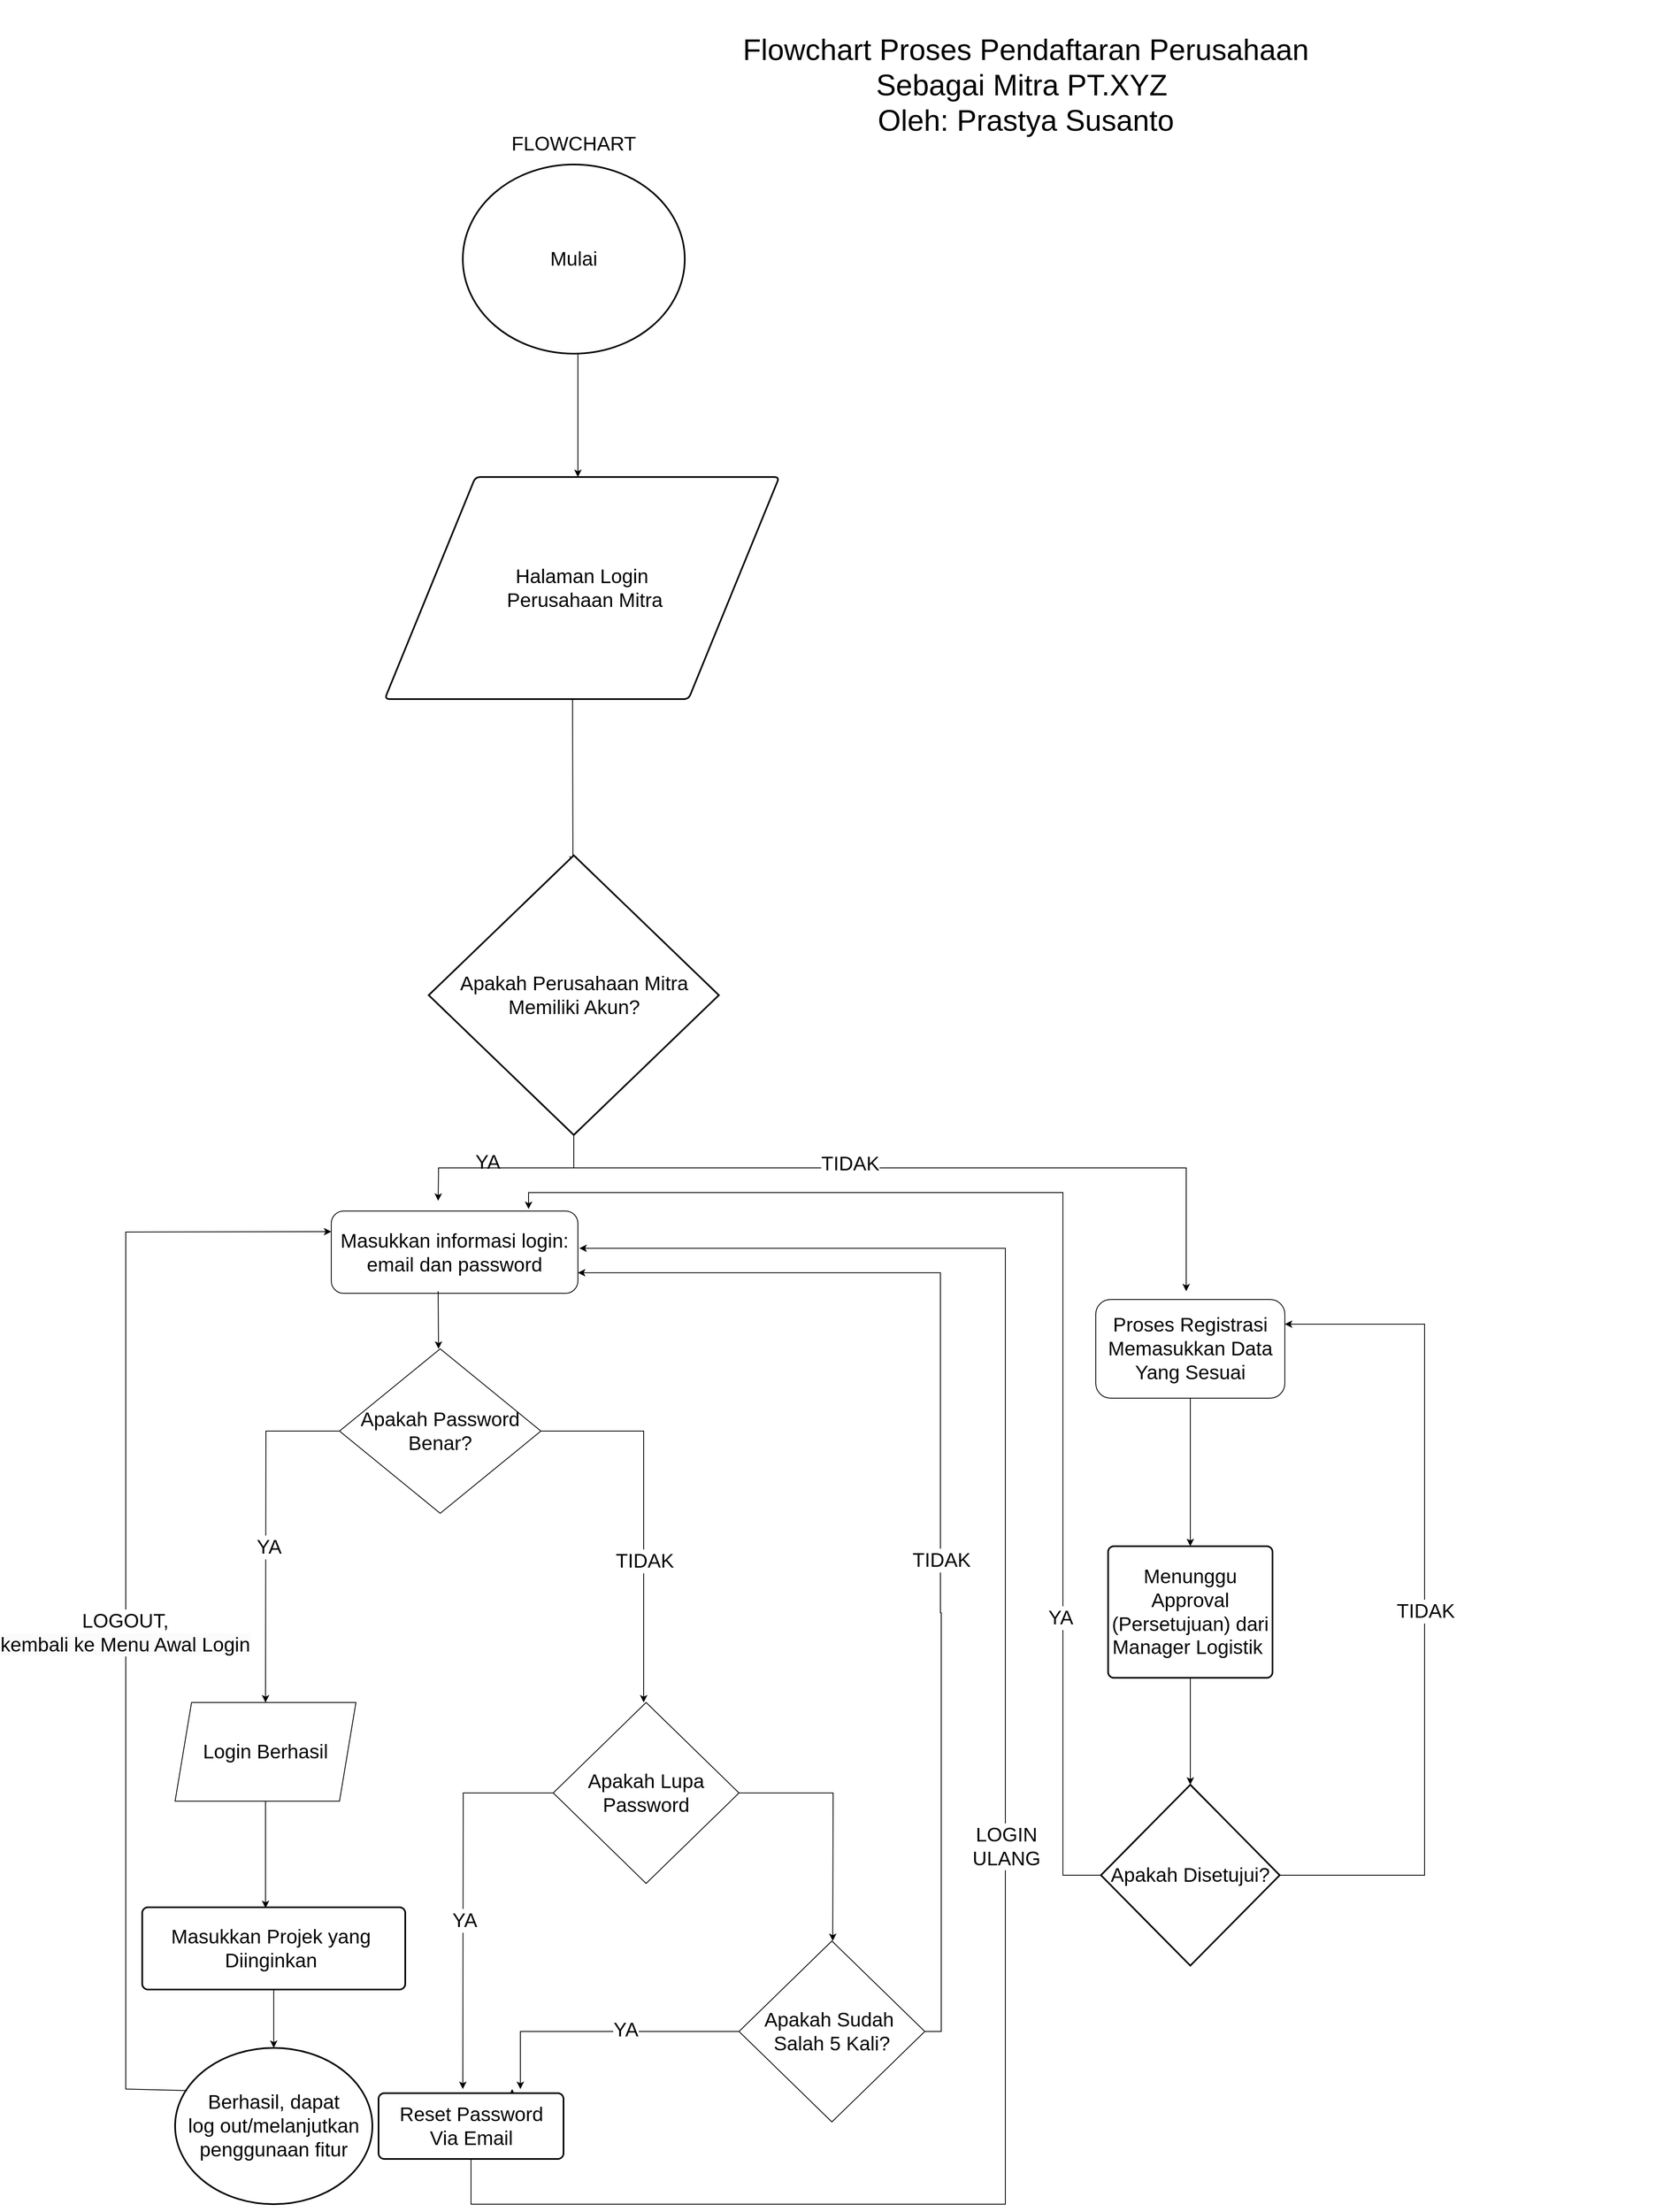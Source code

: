 <mxfile version="22.1.16" type="github">
  <diagram id="C5RBs43oDa-KdzZeNtuy" name="Page-1">
    <mxGraphModel dx="2927" dy="2213" grid="1" gridSize="10" guides="1" tooltips="1" connect="1" arrows="1" fold="1" page="1" pageScale="1" pageWidth="827" pageHeight="1169" math="0" shadow="0">
      <root>
        <mxCell id="WIyWlLk6GJQsqaUBKTNV-0" />
        <mxCell id="WIyWlLk6GJQsqaUBKTNV-1" parent="WIyWlLk6GJQsqaUBKTNV-0" />
        <mxCell id="j7wIYf2BwnpDg87sZHBd-4" style="edgeStyle=orthogonalEdgeStyle;rounded=0;orthogonalLoop=1;jettySize=auto;html=1;exitX=0.5;exitY=1;exitDx=0;exitDy=0;exitPerimeter=0;" edge="1" parent="WIyWlLk6GJQsqaUBKTNV-1">
          <mxGeometry relative="1" as="geometry">
            <mxPoint x="300" y="-570" as="targetPoint" />
            <mxPoint x="302.99" y="-720" as="sourcePoint" />
            <Array as="points">
              <mxPoint x="299.99" y="-719" />
              <mxPoint x="299.99" y="-370" />
            </Array>
          </mxGeometry>
        </mxCell>
        <mxCell id="j7wIYf2BwnpDg87sZHBd-0" value="&lt;font style=&quot;font-size: 24px;&quot;&gt;Mulai&lt;/font&gt;" style="strokeWidth=2;html=1;shape=mxgraph.flowchart.start_2;whiteSpace=wrap;" vertex="1" parent="WIyWlLk6GJQsqaUBKTNV-1">
          <mxGeometry x="160" y="-950" width="270" height="230" as="geometry" />
        </mxCell>
        <mxCell id="j7wIYf2BwnpDg87sZHBd-1" value="&lt;font style=&quot;&quot;&gt;&lt;font style=&quot;font-size: 36px;&quot;&gt;Flowchart Proses Pendaftaran Perusahaan&lt;br&gt;&amp;nbsp;Sebagai Mitra PT.XYZ&amp;nbsp;&amp;nbsp;&lt;br&gt;Oleh: Prastya Susanto&lt;br&gt;&lt;/font&gt;&lt;br&gt;&lt;/font&gt;" style="text;strokeColor=none;align=center;fillColor=none;html=1;verticalAlign=middle;whiteSpace=wrap;rounded=0;" vertex="1" parent="WIyWlLk6GJQsqaUBKTNV-1">
          <mxGeometry x="80" y="-1150" width="1530" height="220" as="geometry" />
        </mxCell>
        <mxCell id="j7wIYf2BwnpDg87sZHBd-5" value="&lt;font style=&quot;font-size: 24px;&quot;&gt;Halaman Login&lt;br&gt;&amp;nbsp;Perusahaan Mitra&lt;/font&gt;" style="shape=parallelogram;html=1;strokeWidth=2;perimeter=parallelogramPerimeter;whiteSpace=wrap;rounded=1;arcSize=12;size=0.23;" vertex="1" parent="WIyWlLk6GJQsqaUBKTNV-1">
          <mxGeometry x="65" y="-570" width="480" height="270" as="geometry" />
        </mxCell>
        <mxCell id="j7wIYf2BwnpDg87sZHBd-6" style="edgeStyle=orthogonalEdgeStyle;rounded=0;orthogonalLoop=1;jettySize=auto;html=1;exitX=0.5;exitY=1;exitDx=0;exitDy=0;exitPerimeter=0;" edge="1" parent="WIyWlLk6GJQsqaUBKTNV-1">
          <mxGeometry relative="1" as="geometry">
            <mxPoint x="293.98" y="-100" as="targetPoint" />
            <mxPoint x="296.48" y="-300" as="sourcePoint" />
            <Array as="points">
              <mxPoint x="293.48" y="-299" />
              <mxPoint x="293.48" y="50" />
            </Array>
          </mxGeometry>
        </mxCell>
        <mxCell id="j7wIYf2BwnpDg87sZHBd-52" style="edgeStyle=orthogonalEdgeStyle;rounded=0;orthogonalLoop=1;jettySize=auto;html=1;exitX=0.5;exitY=1;exitDx=0;exitDy=0;exitPerimeter=0;" edge="1" parent="WIyWlLk6GJQsqaUBKTNV-1" source="j7wIYf2BwnpDg87sZHBd-9">
          <mxGeometry relative="1" as="geometry">
            <mxPoint x="130" y="310" as="targetPoint" />
          </mxGeometry>
        </mxCell>
        <mxCell id="j7wIYf2BwnpDg87sZHBd-54" style="edgeStyle=orthogonalEdgeStyle;rounded=0;orthogonalLoop=1;jettySize=auto;html=1;exitX=0.5;exitY=1;exitDx=0;exitDy=0;exitPerimeter=0;" edge="1" parent="WIyWlLk6GJQsqaUBKTNV-1" source="j7wIYf2BwnpDg87sZHBd-9">
          <mxGeometry relative="1" as="geometry">
            <mxPoint x="1040" y="420" as="targetPoint" />
            <Array as="points">
              <mxPoint x="295" y="270" />
              <mxPoint x="1040" y="270" />
              <mxPoint x="1040" y="320" />
            </Array>
          </mxGeometry>
        </mxCell>
        <mxCell id="j7wIYf2BwnpDg87sZHBd-145" value="&lt;font style=&quot;font-size: 24px;&quot;&gt;TIDAK&lt;/font&gt;" style="edgeLabel;html=1;align=center;verticalAlign=middle;resizable=0;points=[];" vertex="1" connectable="0" parent="j7wIYf2BwnpDg87sZHBd-54">
          <mxGeometry x="-0.196" y="5" relative="1" as="geometry">
            <mxPoint as="offset" />
          </mxGeometry>
        </mxCell>
        <mxCell id="j7wIYf2BwnpDg87sZHBd-9" value="&lt;font style=&quot;font-size: 24px;&quot;&gt;Apakah Perusahaan Mitra Memiliki Akun?&lt;/font&gt;" style="strokeWidth=2;html=1;shape=mxgraph.flowchart.decision;whiteSpace=wrap;" vertex="1" parent="WIyWlLk6GJQsqaUBKTNV-1">
          <mxGeometry x="118.5" y="-110" width="353" height="340" as="geometry" />
        </mxCell>
        <mxCell id="j7wIYf2BwnpDg87sZHBd-32" value="&lt;font style=&quot;font-size: 24px;&quot;&gt;Masukkan informasi login: email dan password&lt;/font&gt;" style="rounded=1;whiteSpace=wrap;html=1;" vertex="1" parent="WIyWlLk6GJQsqaUBKTNV-1">
          <mxGeometry y="322.5" width="300" height="100" as="geometry" />
        </mxCell>
        <mxCell id="j7wIYf2BwnpDg87sZHBd-33" value="" style="endArrow=classic;html=1;rounded=0;" edge="1" parent="WIyWlLk6GJQsqaUBKTNV-1">
          <mxGeometry width="50" height="50" relative="1" as="geometry">
            <mxPoint x="130" y="420" as="sourcePoint" />
            <mxPoint x="130.45" y="490" as="targetPoint" />
          </mxGeometry>
        </mxCell>
        <mxCell id="j7wIYf2BwnpDg87sZHBd-87" style="edgeStyle=orthogonalEdgeStyle;rounded=0;orthogonalLoop=1;jettySize=auto;html=1;exitX=0.5;exitY=1;exitDx=0;exitDy=0;" edge="1" parent="WIyWlLk6GJQsqaUBKTNV-1" source="j7wIYf2BwnpDg87sZHBd-34">
          <mxGeometry relative="1" as="geometry">
            <mxPoint x="380" y="920" as="targetPoint" />
            <Array as="points">
              <mxPoint x="133" y="590" />
              <mxPoint x="380" y="590" />
              <mxPoint x="380" y="790" />
            </Array>
          </mxGeometry>
        </mxCell>
        <mxCell id="j7wIYf2BwnpDg87sZHBd-142" value="&lt;font style=&quot;font-size: 24px;&quot;&gt;TIDAK&lt;/font&gt;" style="edgeLabel;html=1;align=center;verticalAlign=middle;resizable=0;points=[];" vertex="1" connectable="0" parent="j7wIYf2BwnpDg87sZHBd-87">
          <mxGeometry x="0.49" y="1" relative="1" as="geometry">
            <mxPoint y="1" as="offset" />
          </mxGeometry>
        </mxCell>
        <mxCell id="j7wIYf2BwnpDg87sZHBd-95" style="edgeStyle=orthogonalEdgeStyle;rounded=0;orthogonalLoop=1;jettySize=auto;html=1;" edge="1" parent="WIyWlLk6GJQsqaUBKTNV-1" source="j7wIYf2BwnpDg87sZHBd-34">
          <mxGeometry relative="1" as="geometry">
            <mxPoint x="-80" y="920" as="targetPoint" />
          </mxGeometry>
        </mxCell>
        <mxCell id="j7wIYf2BwnpDg87sZHBd-143" value="&lt;font style=&quot;font-size: 24px;&quot;&gt;YA&lt;/font&gt;" style="edgeLabel;html=1;align=center;verticalAlign=middle;resizable=0;points=[];" vertex="1" connectable="0" parent="j7wIYf2BwnpDg87sZHBd-95">
          <mxGeometry x="0.097" y="3" relative="1" as="geometry">
            <mxPoint as="offset" />
          </mxGeometry>
        </mxCell>
        <mxCell id="j7wIYf2BwnpDg87sZHBd-34" value="&lt;font style=&quot;font-size: 24px;&quot;&gt;Apakah Password Benar?&lt;/font&gt;" style="rhombus;whiteSpace=wrap;html=1;" vertex="1" parent="WIyWlLk6GJQsqaUBKTNV-1">
          <mxGeometry x="10" y="490" width="245" height="200" as="geometry" />
        </mxCell>
        <mxCell id="j7wIYf2BwnpDg87sZHBd-66" style="edgeStyle=orthogonalEdgeStyle;rounded=0;orthogonalLoop=1;jettySize=auto;html=1;exitX=0.5;exitY=1;exitDx=0;exitDy=0;" edge="1" parent="WIyWlLk6GJQsqaUBKTNV-1" source="j7wIYf2BwnpDg87sZHBd-64">
          <mxGeometry relative="1" as="geometry">
            <mxPoint x="-80" y="1170" as="targetPoint" />
            <Array as="points">
              <mxPoint x="-80" y="1150" />
            </Array>
          </mxGeometry>
        </mxCell>
        <mxCell id="j7wIYf2BwnpDg87sZHBd-64" value="&lt;font style=&quot;font-size: 24px;&quot;&gt;Login Berhasil&lt;/font&gt;" style="shape=parallelogram;perimeter=parallelogramPerimeter;whiteSpace=wrap;html=1;fixedSize=1;" vertex="1" parent="WIyWlLk6GJQsqaUBKTNV-1">
          <mxGeometry x="-190" y="920" width="220" height="120" as="geometry" />
        </mxCell>
        <mxCell id="j7wIYf2BwnpDg87sZHBd-67" value="&lt;font style=&quot;font-size: 24px;&quot;&gt;Masukkan Projek yang&amp;nbsp;&lt;br&gt;Diinginkan&amp;nbsp;&lt;/font&gt;" style="rounded=1;whiteSpace=wrap;html=1;absoluteArcSize=1;arcSize=14;strokeWidth=2;" vertex="1" parent="WIyWlLk6GJQsqaUBKTNV-1">
          <mxGeometry x="-230" y="1169" width="320" height="100" as="geometry" />
        </mxCell>
        <mxCell id="j7wIYf2BwnpDg87sZHBd-71" value="&lt;font style=&quot;font-size: 24px;&quot;&gt;Berhasil, dapat &lt;br&gt;log out/melanjutkan penggunaan fitur&lt;/font&gt;" style="strokeWidth=2;html=1;shape=mxgraph.flowchart.start_2;whiteSpace=wrap;" vertex="1" parent="WIyWlLk6GJQsqaUBKTNV-1">
          <mxGeometry x="-190" y="1340" width="240" height="190" as="geometry" />
        </mxCell>
        <mxCell id="j7wIYf2BwnpDg87sZHBd-80" value="" style="endArrow=classic;html=1;rounded=0;entryX=0;entryY=0.25;entryDx=0;entryDy=0;exitX=0.061;exitY=0.273;exitDx=0;exitDy=0;exitPerimeter=0;" edge="1" parent="WIyWlLk6GJQsqaUBKTNV-1" source="j7wIYf2BwnpDg87sZHBd-71" target="j7wIYf2BwnpDg87sZHBd-32">
          <mxGeometry width="50" height="50" relative="1" as="geometry">
            <mxPoint x="-80" y="1410" as="sourcePoint" />
            <mxPoint x="-510" y="1060" as="targetPoint" />
            <Array as="points">
              <mxPoint x="-250" y="1390" />
              <mxPoint x="-250" y="348" />
            </Array>
          </mxGeometry>
        </mxCell>
        <mxCell id="j7wIYf2BwnpDg87sZHBd-144" value="&lt;font style=&quot;font-size: 24px;&quot;&gt;LOGOUT,&lt;br style=&quot;border-color: var(--border-color); background-color: rgb(251, 251, 251);&quot;&gt;&lt;span style=&quot;background-color: rgb(251, 251, 251);&quot;&gt;kembali ke Menu Awal Login&lt;/span&gt;&lt;/font&gt;" style="edgeLabel;html=1;align=center;verticalAlign=middle;resizable=0;points=[];" vertex="1" connectable="0" parent="j7wIYf2BwnpDg87sZHBd-80">
          <mxGeometry x="-0.08" y="1" relative="1" as="geometry">
            <mxPoint y="-1" as="offset" />
          </mxGeometry>
        </mxCell>
        <mxCell id="j7wIYf2BwnpDg87sZHBd-93" style="edgeStyle=orthogonalEdgeStyle;rounded=0;orthogonalLoop=1;jettySize=auto;html=1;exitX=0.5;exitY=1;exitDx=0;exitDy=0;entryX=0.5;entryY=0;entryDx=0;entryDy=0;entryPerimeter=0;" edge="1" parent="WIyWlLk6GJQsqaUBKTNV-1" source="j7wIYf2BwnpDg87sZHBd-67" target="j7wIYf2BwnpDg87sZHBd-71">
          <mxGeometry relative="1" as="geometry" />
        </mxCell>
        <mxCell id="j7wIYf2BwnpDg87sZHBd-101" value="" style="edgeStyle=orthogonalEdgeStyle;rounded=0;orthogonalLoop=1;jettySize=auto;html=1;" edge="1" parent="WIyWlLk6GJQsqaUBKTNV-1" source="j7wIYf2BwnpDg87sZHBd-98">
          <mxGeometry relative="1" as="geometry">
            <mxPoint x="160" y="1390" as="targetPoint" />
          </mxGeometry>
        </mxCell>
        <mxCell id="j7wIYf2BwnpDg87sZHBd-139" value="&lt;font style=&quot;font-size: 24px;&quot;&gt;YA&lt;/font&gt;" style="edgeLabel;html=1;align=center;verticalAlign=middle;resizable=0;points=[];" vertex="1" connectable="0" parent="j7wIYf2BwnpDg87sZHBd-101">
          <mxGeometry x="0.125" y="1" relative="1" as="geometry">
            <mxPoint as="offset" />
          </mxGeometry>
        </mxCell>
        <mxCell id="j7wIYf2BwnpDg87sZHBd-103" value="" style="edgeStyle=orthogonalEdgeStyle;rounded=0;orthogonalLoop=1;jettySize=auto;html=1;" edge="1" parent="WIyWlLk6GJQsqaUBKTNV-1" source="j7wIYf2BwnpDg87sZHBd-98">
          <mxGeometry relative="1" as="geometry">
            <mxPoint x="610" y="1210" as="targetPoint" />
          </mxGeometry>
        </mxCell>
        <mxCell id="j7wIYf2BwnpDg87sZHBd-98" value="&lt;font style=&quot;font-size: 24px;&quot;&gt;Apakah Lupa Password&lt;/font&gt;" style="rhombus;whiteSpace=wrap;html=1;" vertex="1" parent="WIyWlLk6GJQsqaUBKTNV-1">
          <mxGeometry x="270" y="920" width="226" height="220" as="geometry" />
        </mxCell>
        <mxCell id="j7wIYf2BwnpDg87sZHBd-109" style="edgeStyle=orthogonalEdgeStyle;rounded=0;orthogonalLoop=1;jettySize=auto;html=1;exitX=0.75;exitY=0;exitDx=0;exitDy=0;" edge="1" parent="WIyWlLk6GJQsqaUBKTNV-1" source="j7wIYf2BwnpDg87sZHBd-108">
          <mxGeometry relative="1" as="geometry">
            <mxPoint x="220" y="1390.0" as="targetPoint" />
          </mxGeometry>
        </mxCell>
        <mxCell id="j7wIYf2BwnpDg87sZHBd-111" style="edgeStyle=orthogonalEdgeStyle;rounded=0;orthogonalLoop=1;jettySize=auto;html=1;exitX=0.5;exitY=1;exitDx=0;exitDy=0;entryX=1.006;entryY=0.652;entryDx=0;entryDy=0;entryPerimeter=0;" edge="1" parent="WIyWlLk6GJQsqaUBKTNV-1">
          <mxGeometry relative="1" as="geometry">
            <mxPoint x="301.8" y="367.7" as="targetPoint" />
            <mxPoint x="170" y="1455" as="sourcePoint" />
            <Array as="points">
              <mxPoint x="170" y="1530" />
              <mxPoint x="820" y="1530" />
              <mxPoint x="820" y="368" />
            </Array>
          </mxGeometry>
        </mxCell>
        <mxCell id="j7wIYf2BwnpDg87sZHBd-141" value="Text" style="edgeLabel;html=1;align=center;verticalAlign=middle;resizable=0;points=[];" vertex="1" connectable="0" parent="j7wIYf2BwnpDg87sZHBd-111">
          <mxGeometry x="-0.042" y="-5" relative="1" as="geometry">
            <mxPoint as="offset" />
          </mxGeometry>
        </mxCell>
        <mxCell id="j7wIYf2BwnpDg87sZHBd-150" value="&lt;font style=&quot;font-size: 24px;&quot;&gt;LOGIN &lt;br&gt;ULANG&lt;/font&gt;" style="edgeLabel;html=1;align=center;verticalAlign=middle;resizable=0;points=[];" vertex="1" connectable="0" parent="j7wIYf2BwnpDg87sZHBd-111">
          <mxGeometry x="-0.035" y="-1" relative="1" as="geometry">
            <mxPoint as="offset" />
          </mxGeometry>
        </mxCell>
        <mxCell id="j7wIYf2BwnpDg87sZHBd-108" value="&lt;span style=&quot;font-size: 24px;&quot;&gt;Reset Password&lt;br&gt;Via Email&lt;br&gt;&lt;/span&gt;" style="rounded=1;whiteSpace=wrap;html=1;absoluteArcSize=1;arcSize=14;strokeWidth=2;" vertex="1" parent="WIyWlLk6GJQsqaUBKTNV-1">
          <mxGeometry x="57.5" y="1395" width="225" height="80" as="geometry" />
        </mxCell>
        <mxCell id="j7wIYf2BwnpDg87sZHBd-114" value="" style="edgeStyle=orthogonalEdgeStyle;rounded=0;orthogonalLoop=1;jettySize=auto;html=1;" edge="1" parent="WIyWlLk6GJQsqaUBKTNV-1" source="j7wIYf2BwnpDg87sZHBd-112">
          <mxGeometry relative="1" as="geometry">
            <mxPoint x="230" y="1390" as="targetPoint" />
            <Array as="points">
              <mxPoint x="230" y="1320" />
            </Array>
          </mxGeometry>
        </mxCell>
        <mxCell id="j7wIYf2BwnpDg87sZHBd-140" value="&lt;font style=&quot;font-size: 24px;&quot;&gt;YA&lt;/font&gt;" style="edgeLabel;html=1;align=center;verticalAlign=middle;resizable=0;points=[];" vertex="1" connectable="0" parent="j7wIYf2BwnpDg87sZHBd-114">
          <mxGeometry x="-0.173" y="-2" relative="1" as="geometry">
            <mxPoint x="1" as="offset" />
          </mxGeometry>
        </mxCell>
        <mxCell id="j7wIYf2BwnpDg87sZHBd-120" value="" style="edgeStyle=orthogonalEdgeStyle;rounded=0;orthogonalLoop=1;jettySize=auto;html=1;entryX=1;entryY=0.75;entryDx=0;entryDy=0;" edge="1" parent="WIyWlLk6GJQsqaUBKTNV-1" source="j7wIYf2BwnpDg87sZHBd-112" target="j7wIYf2BwnpDg87sZHBd-32">
          <mxGeometry relative="1" as="geometry">
            <mxPoint x="740" y="410" as="targetPoint" />
            <Array as="points">
              <mxPoint x="742" y="1320" />
              <mxPoint x="742" y="811" />
              <mxPoint x="741" y="397" />
            </Array>
          </mxGeometry>
        </mxCell>
        <mxCell id="j7wIYf2BwnpDg87sZHBd-138" value="&lt;font style=&quot;font-size: 24px;&quot;&gt;TIDAK&lt;/font&gt;" style="edgeLabel;html=1;align=center;verticalAlign=middle;resizable=0;points=[];" vertex="1" connectable="0" parent="j7wIYf2BwnpDg87sZHBd-120">
          <mxGeometry x="-0.143" y="-1" relative="1" as="geometry">
            <mxPoint y="-1" as="offset" />
          </mxGeometry>
        </mxCell>
        <mxCell id="j7wIYf2BwnpDg87sZHBd-112" value="&lt;font style=&quot;font-size: 24px;&quot;&gt;Apakah Sudah&amp;nbsp;&lt;br&gt;Salah 5 Kali?&lt;br&gt;&lt;/font&gt;" style="rhombus;whiteSpace=wrap;html=1;" vertex="1" parent="WIyWlLk6GJQsqaUBKTNV-1">
          <mxGeometry x="496" y="1210" width="226" height="220" as="geometry" />
        </mxCell>
        <mxCell id="j7wIYf2BwnpDg87sZHBd-125" value="" style="edgeStyle=orthogonalEdgeStyle;rounded=0;orthogonalLoop=1;jettySize=auto;html=1;" edge="1" parent="WIyWlLk6GJQsqaUBKTNV-1" source="j7wIYf2BwnpDg87sZHBd-122" target="j7wIYf2BwnpDg87sZHBd-123">
          <mxGeometry relative="1" as="geometry">
            <Array as="points">
              <mxPoint x="1045" y="660" />
              <mxPoint x="1045" y="660" />
            </Array>
          </mxGeometry>
        </mxCell>
        <mxCell id="j7wIYf2BwnpDg87sZHBd-122" value="&lt;font style=&quot;font-size: 24px;&quot;&gt;Proses Registrasi&lt;br&gt;Memasukkan Data Yang Sesuai&lt;br&gt;&lt;/font&gt;" style="rounded=1;whiteSpace=wrap;html=1;" vertex="1" parent="WIyWlLk6GJQsqaUBKTNV-1">
          <mxGeometry x="930" y="430" width="230" height="120" as="geometry" />
        </mxCell>
        <mxCell id="j7wIYf2BwnpDg87sZHBd-128" value="" style="edgeStyle=orthogonalEdgeStyle;rounded=0;orthogonalLoop=1;jettySize=auto;html=1;" edge="1" parent="WIyWlLk6GJQsqaUBKTNV-1" source="j7wIYf2BwnpDg87sZHBd-123">
          <mxGeometry relative="1" as="geometry">
            <mxPoint x="1045" y="1020" as="targetPoint" />
          </mxGeometry>
        </mxCell>
        <mxCell id="j7wIYf2BwnpDg87sZHBd-123" value="&lt;font style=&quot;font-size: 24px;&quot;&gt;Menunggu Approval (Persetujuan) dari&lt;br&gt;Manager Logistik&amp;nbsp;&lt;/font&gt;" style="rounded=1;whiteSpace=wrap;html=1;absoluteArcSize=1;arcSize=14;strokeWidth=2;" vertex="1" parent="WIyWlLk6GJQsqaUBKTNV-1">
          <mxGeometry x="945" y="730" width="200" height="160" as="geometry" />
        </mxCell>
        <mxCell id="j7wIYf2BwnpDg87sZHBd-131" value="" style="edgeStyle=orthogonalEdgeStyle;rounded=0;orthogonalLoop=1;jettySize=auto;html=1;" edge="1" parent="WIyWlLk6GJQsqaUBKTNV-1">
          <mxGeometry relative="1" as="geometry">
            <mxPoint x="996.25" y="1110" as="sourcePoint" />
            <mxPoint x="240" y="320" as="targetPoint" />
            <Array as="points">
              <mxPoint x="996" y="1130" />
              <mxPoint x="890" y="1130" />
              <mxPoint x="890" y="300" />
              <mxPoint x="240" y="300" />
            </Array>
          </mxGeometry>
        </mxCell>
        <mxCell id="j7wIYf2BwnpDg87sZHBd-136" value="&lt;font style=&quot;font-size: 24px;&quot;&gt;YA&lt;/font&gt;" style="edgeLabel;html=1;align=center;verticalAlign=middle;resizable=0;points=[];" vertex="1" connectable="0" parent="j7wIYf2BwnpDg87sZHBd-131">
          <mxGeometry x="-0.459" y="3" relative="1" as="geometry">
            <mxPoint as="offset" />
          </mxGeometry>
        </mxCell>
        <mxCell id="j7wIYf2BwnpDg87sZHBd-148" value="" style="edgeStyle=orthogonalEdgeStyle;rounded=0;orthogonalLoop=1;jettySize=auto;html=1;entryX=1;entryY=0.25;entryDx=0;entryDy=0;" edge="1" parent="WIyWlLk6GJQsqaUBKTNV-1" source="j7wIYf2BwnpDg87sZHBd-129" target="j7wIYf2BwnpDg87sZHBd-122">
          <mxGeometry relative="1" as="geometry">
            <mxPoint x="1260" y="450" as="targetPoint" />
            <Array as="points">
              <mxPoint x="1330" y="1130" />
              <mxPoint x="1330" y="460" />
            </Array>
          </mxGeometry>
        </mxCell>
        <mxCell id="j7wIYf2BwnpDg87sZHBd-149" value="&lt;font style=&quot;font-size: 24px;&quot;&gt;TIDAK&lt;/font&gt;" style="edgeLabel;html=1;align=center;verticalAlign=middle;resizable=0;points=[];" vertex="1" connectable="0" parent="j7wIYf2BwnpDg87sZHBd-148">
          <mxGeometry x="-0.02" y="-1" relative="1" as="geometry">
            <mxPoint as="offset" />
          </mxGeometry>
        </mxCell>
        <mxCell id="j7wIYf2BwnpDg87sZHBd-129" value="&lt;font style=&quot;font-size: 24px;&quot;&gt;Apakah Disetujui?&lt;/font&gt;" style="strokeWidth=2;html=1;shape=mxgraph.flowchart.decision;whiteSpace=wrap;" vertex="1" parent="WIyWlLk6GJQsqaUBKTNV-1">
          <mxGeometry x="936.25" y="1020" width="217.5" height="220" as="geometry" />
        </mxCell>
        <mxCell id="j7wIYf2BwnpDg87sZHBd-146" value="&lt;font style=&quot;font-size: 24px;&quot;&gt;YA&lt;/font&gt;" style="text;html=1;align=center;verticalAlign=middle;resizable=0;points=[];autosize=1;strokeColor=none;fillColor=none;" vertex="1" parent="WIyWlLk6GJQsqaUBKTNV-1">
          <mxGeometry x="165" y="243" width="50" height="40" as="geometry" />
        </mxCell>
        <mxCell id="j7wIYf2BwnpDg87sZHBd-153" value="&lt;font style=&quot;font-size: 24px;&quot;&gt;FLOWCHART&lt;/font&gt;" style="text;html=1;strokeColor=none;fillColor=none;align=center;verticalAlign=middle;whiteSpace=wrap;rounded=0;" vertex="1" parent="WIyWlLk6GJQsqaUBKTNV-1">
          <mxGeometry x="265" y="-990" width="60" height="30" as="geometry" />
        </mxCell>
      </root>
    </mxGraphModel>
  </diagram>
</mxfile>
